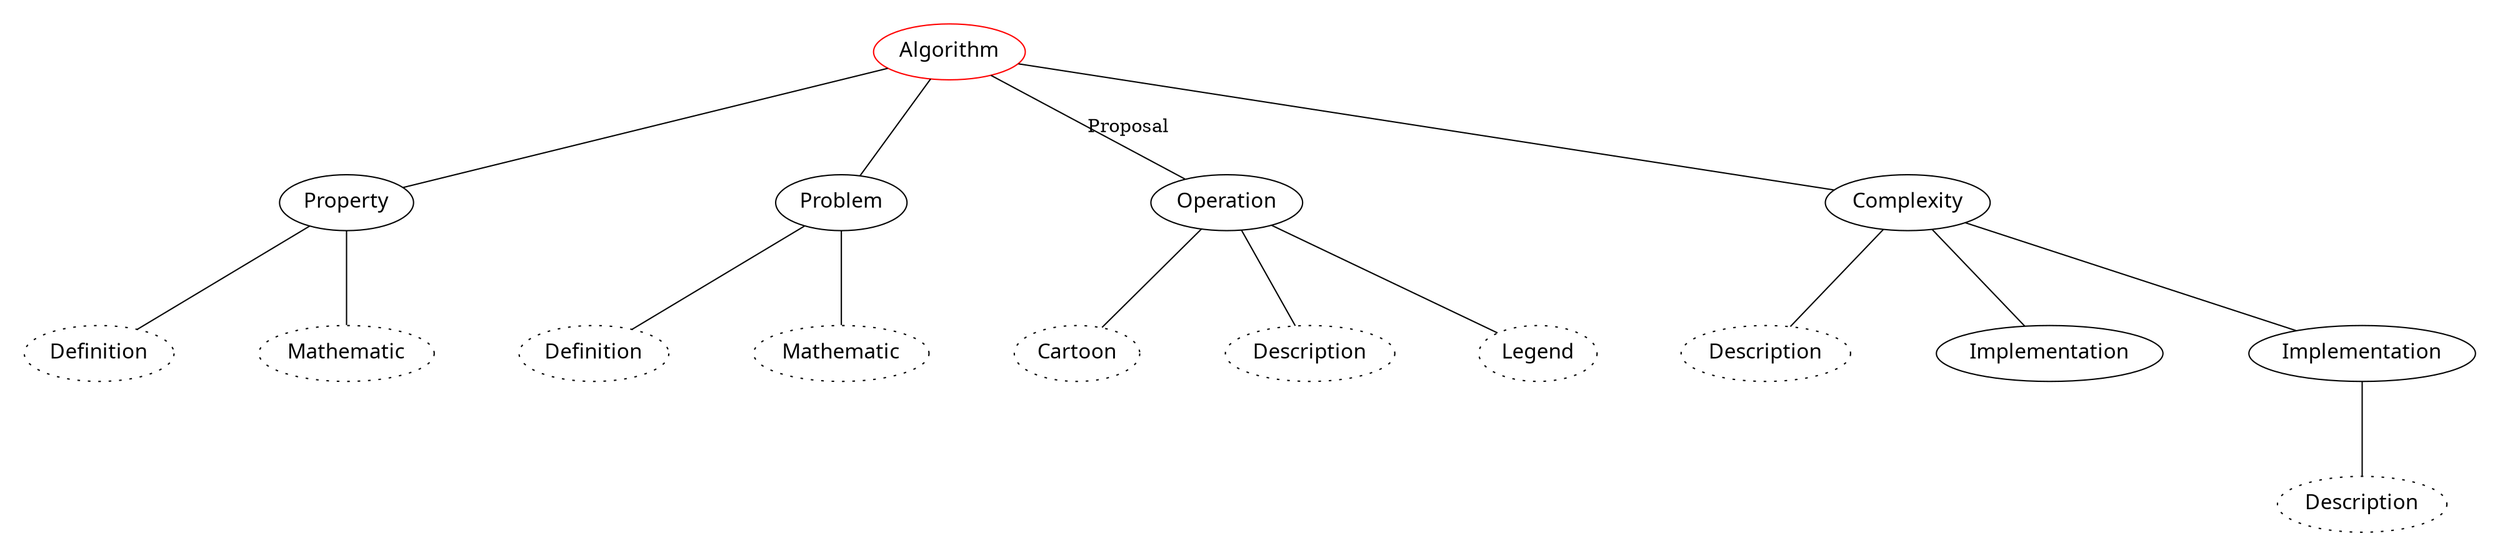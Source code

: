 digraph graph_name {
  graph [
    charset = "UTF-8";
    labelloc = "t",
    labeljust = "c",
    // bgcolor = "#343434",
    // fontcolor = white,
    // fontsize = 18,
    // style = "filled",
    // rankdir = TB,
    margin = 0.2,
    splines = spline,
    ordering = out,
    ranksep = 1.0,
    nodesep = 0.9
  ];

  node [
    // colorscheme = "rdylgn11"
    // style = "solid,filled",
    fontsize = 16,
    fontcolor = 6,
    fontname = "Migu 1M",
    color = 7,
    fillcolor = 11,
    // fixedsize = true,
    height = 0.6,
    width = 1.2
  ];

  edge [
    style = solid,
    fontsize = 14,
    // fontcolor = white,
    // fontname = "Migu 1M",
    // color = white,
    labelfloat = true,
    labeldistance = 2.5,
    labelangle = 70,
    arrowhead = none,
  ];

  // node define
  Algorithm [color = red];
  // History2 [label = "History"];
  // Def2 [label = "Definition", style = dotted];

  // leaf define
  // Description [style = dotted];
  // Def [label = "Definition", style = dotted];
  Def2 [label = "Definition", style = dotted];
  Math [label = "Mathematic", style = dotted];
  Def3 [label = "Definition", style = dotted];
  Math2 [label = "Mathematic", style = dotted];
  // Assu [label = "Abstraction", style = dotted];
  // Code [label = "Code", style = dotted];
  Ctn [label = "Cartoon", style = dotted];
  Lgnd [label = "Legend", style = dotted];
  Desc [label = "Description", style = dotted];
  // Prop [label = "Proposal", style = dotted];

  // InVivo [style = dotted];
  // Definition [style = dotted];
  // Outline [label = "Outline:Meta", style = dotted];
  // C1 [label = "Comment:Caveat", style = dotted];

  // Nodes must be defined in order
  // Algorithm -> History;
  // Algorithm -> Class;



  // edges
  // History -> Description;
  // Algorithm -> Application [label = "Example"];
  // Algorithm -> History2 [label = "Description"];
  // Algorithm -> Motivation [style = dotted];
  // Algorithm -> InVivo;
  // Algorithm -> Definition;
  // Algorithm -> Outline;
  // Algorithm -> Def2;
  // Algorithm -> C1;

  // Algorithm -> Assu;
  // Algorithm -> Code;
  // Algorithm -> Def;
  Algorithm -> Property;

  Property -> Def2;
  Property -> Math;
  Algorithm -> Problem;
  Problem -> Def3;
  Problem -> Math2;

  Algorithm -> Operation [label = "Proposal"];
  Operation -> Ctn;
  Operation -> Desc;
  Operation -> Lgnd;
  // Cases [label = "Cases", style = dotted];
  // Prf [label = "Proof", style = dotted];
  // BCase [label = "Base Case", style = dotted];
  // Desc2 [label = "Description", style = dotted];
  // Math3 [label = "Mathematic", style = dotted];
  // Operation -> Prf;
  // Operation -> BCase;
  // Operation -> Desc2;
  // Operation -> Math3;
  // Prp [label = "Proposal", style = dotted];
  // Operation -> Prp;
  // Desc3 [label = "Description", style = dotted];
  // Operation -> Desc3;
  // Cases2 [label = "Cases", style = dotted];
  // Desc4 [label = "Description", style = dotted];
  // Math4 [label = "Mathematic", style = dotted];
  // Operation -> Cases2;
  // Operation -> Desc4;
  // Operation -> Math4;
  // Conc [label = "Conclusion", style = dotted];
  // Operation -> Conc;
  // Desc5 [label = "Description", style = dotted];
  // Operation -> Desc5;
  // Ctn2 [label = "Cartoon", style = dotted];
  // Operation -> Ctn2;
  // Prop [label = "Proposal", style = dotted];
  // Operation -> Prop;
  // Desc6 [label = "Description", style = dotted];
  // Prf2 [label = "Proof", style = dotted];
  // Operation -> Desc6;
  // Operation -> Prf2;
  Algorithm -> Complexity;
  Desc7 [label = "Description", style = dotted];
  Complexity -> Desc7;
  Complexity -> Implementation;
  Impl [label = "Implementation"];
  Complexity -> Impl;
  Desc8 [label = "Description", style = dotted];
  Impl -> Desc8;



}
